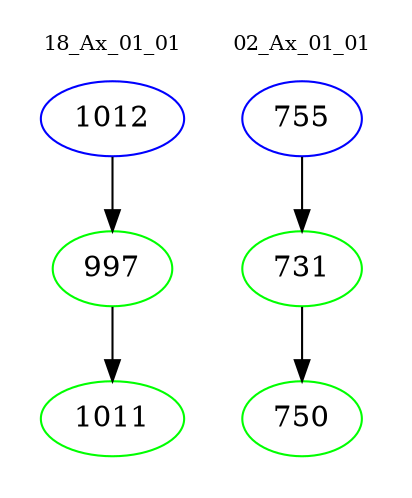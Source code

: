 digraph{
subgraph cluster_0 {
color = white
label = "18_Ax_01_01";
fontsize=10;
T0_1012 [label="1012", color="blue"]
T0_1012 -> T0_997 [color="black"]
T0_997 [label="997", color="green"]
T0_997 -> T0_1011 [color="black"]
T0_1011 [label="1011", color="green"]
}
subgraph cluster_1 {
color = white
label = "02_Ax_01_01";
fontsize=10;
T1_755 [label="755", color="blue"]
T1_755 -> T1_731 [color="black"]
T1_731 [label="731", color="green"]
T1_731 -> T1_750 [color="black"]
T1_750 [label="750", color="green"]
}
}
